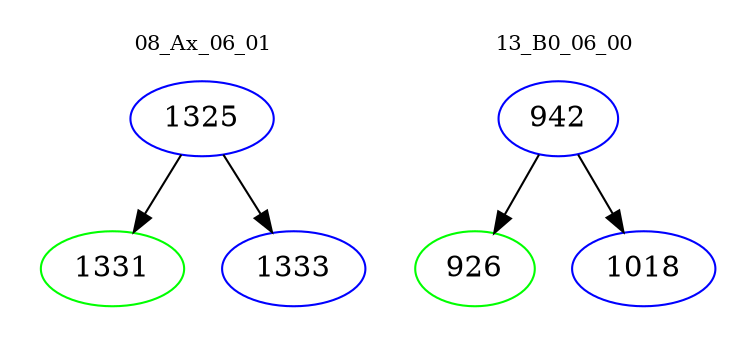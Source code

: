 digraph{
subgraph cluster_0 {
color = white
label = "08_Ax_06_01";
fontsize=10;
T0_1325 [label="1325", color="blue"]
T0_1325 -> T0_1331 [color="black"]
T0_1331 [label="1331", color="green"]
T0_1325 -> T0_1333 [color="black"]
T0_1333 [label="1333", color="blue"]
}
subgraph cluster_1 {
color = white
label = "13_B0_06_00";
fontsize=10;
T1_942 [label="942", color="blue"]
T1_942 -> T1_926 [color="black"]
T1_926 [label="926", color="green"]
T1_942 -> T1_1018 [color="black"]
T1_1018 [label="1018", color="blue"]
}
}
